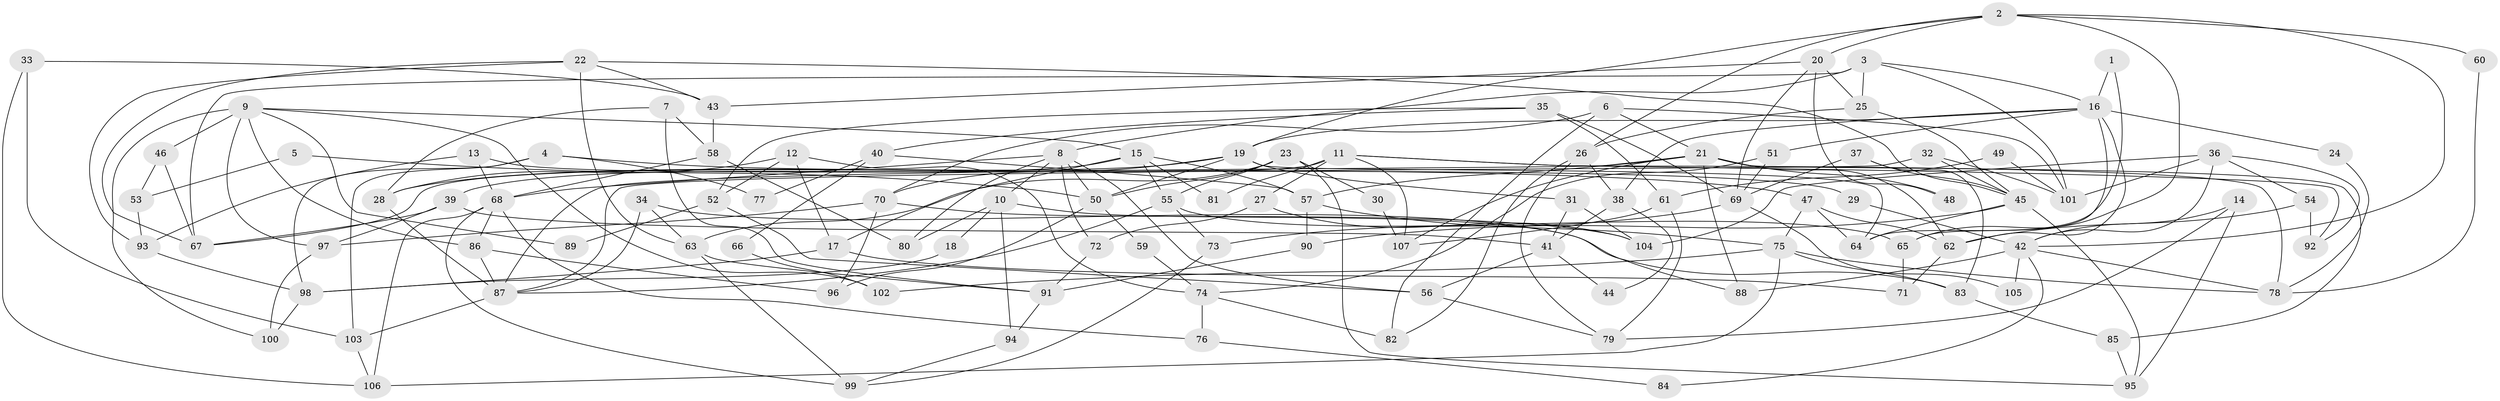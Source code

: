 // Generated by graph-tools (version 1.1) at 2025/11/02/27/25 16:11:19]
// undirected, 107 vertices, 214 edges
graph export_dot {
graph [start="1"]
  node [color=gray90,style=filled];
  1;
  2;
  3;
  4;
  5;
  6;
  7;
  8;
  9;
  10;
  11;
  12;
  13;
  14;
  15;
  16;
  17;
  18;
  19;
  20;
  21;
  22;
  23;
  24;
  25;
  26;
  27;
  28;
  29;
  30;
  31;
  32;
  33;
  34;
  35;
  36;
  37;
  38;
  39;
  40;
  41;
  42;
  43;
  44;
  45;
  46;
  47;
  48;
  49;
  50;
  51;
  52;
  53;
  54;
  55;
  56;
  57;
  58;
  59;
  60;
  61;
  62;
  63;
  64;
  65;
  66;
  67;
  68;
  69;
  70;
  71;
  72;
  73;
  74;
  75;
  76;
  77;
  78;
  79;
  80;
  81;
  82;
  83;
  84;
  85;
  86;
  87;
  88;
  89;
  90;
  91;
  92;
  93;
  94;
  95;
  96;
  97;
  98;
  99;
  100;
  101;
  102;
  103;
  104;
  105;
  106;
  107;
  1 -- 64;
  1 -- 16;
  2 -- 19;
  2 -- 42;
  2 -- 20;
  2 -- 26;
  2 -- 60;
  2 -- 65;
  3 -- 16;
  3 -- 25;
  3 -- 8;
  3 -- 67;
  3 -- 101;
  4 -- 103;
  4 -- 47;
  4 -- 77;
  4 -- 98;
  5 -- 53;
  5 -- 50;
  6 -- 21;
  6 -- 101;
  6 -- 70;
  6 -- 82;
  7 -- 91;
  7 -- 58;
  7 -- 28;
  8 -- 50;
  8 -- 10;
  8 -- 56;
  8 -- 68;
  8 -- 72;
  8 -- 80;
  9 -- 97;
  9 -- 15;
  9 -- 46;
  9 -- 86;
  9 -- 89;
  9 -- 100;
  9 -- 102;
  10 -- 80;
  10 -- 18;
  10 -- 88;
  10 -- 94;
  11 -- 92;
  11 -- 78;
  11 -- 27;
  11 -- 67;
  11 -- 81;
  11 -- 107;
  12 -- 17;
  12 -- 74;
  12 -- 28;
  12 -- 52;
  13 -- 68;
  13 -- 93;
  13 -- 29;
  14 -- 79;
  14 -- 95;
  14 -- 42;
  15 -- 57;
  15 -- 17;
  15 -- 39;
  15 -- 55;
  15 -- 81;
  16 -- 65;
  16 -- 19;
  16 -- 24;
  16 -- 38;
  16 -- 51;
  16 -- 62;
  17 -- 98;
  17 -- 71;
  18 -- 98;
  19 -- 28;
  19 -- 70;
  19 -- 31;
  19 -- 50;
  19 -- 64;
  20 -- 25;
  20 -- 43;
  20 -- 48;
  20 -- 69;
  21 -- 88;
  21 -- 87;
  21 -- 48;
  21 -- 57;
  21 -- 62;
  21 -- 85;
  21 -- 107;
  22 -- 67;
  22 -- 45;
  22 -- 43;
  22 -- 63;
  22 -- 93;
  23 -- 50;
  23 -- 55;
  23 -- 30;
  23 -- 63;
  23 -- 95;
  24 -- 78;
  25 -- 26;
  25 -- 45;
  26 -- 38;
  26 -- 79;
  26 -- 82;
  27 -- 72;
  27 -- 104;
  28 -- 87;
  29 -- 42;
  30 -- 107;
  31 -- 41;
  31 -- 104;
  32 -- 45;
  32 -- 87;
  32 -- 101;
  33 -- 106;
  33 -- 43;
  33 -- 103;
  34 -- 63;
  34 -- 87;
  34 -- 83;
  35 -- 69;
  35 -- 52;
  35 -- 40;
  35 -- 61;
  36 -- 101;
  36 -- 104;
  36 -- 42;
  36 -- 54;
  36 -- 92;
  37 -- 45;
  37 -- 83;
  37 -- 69;
  38 -- 41;
  38 -- 44;
  39 -- 67;
  39 -- 41;
  39 -- 97;
  40 -- 57;
  40 -- 66;
  40 -- 77;
  41 -- 56;
  41 -- 44;
  42 -- 78;
  42 -- 84;
  42 -- 88;
  42 -- 105;
  43 -- 58;
  45 -- 90;
  45 -- 64;
  45 -- 95;
  46 -- 67;
  46 -- 53;
  47 -- 75;
  47 -- 62;
  47 -- 64;
  49 -- 61;
  49 -- 101;
  50 -- 96;
  50 -- 59;
  51 -- 69;
  51 -- 74;
  52 -- 56;
  52 -- 89;
  53 -- 93;
  54 -- 62;
  54 -- 92;
  55 -- 73;
  55 -- 65;
  55 -- 87;
  56 -- 79;
  57 -- 75;
  57 -- 90;
  58 -- 68;
  58 -- 80;
  59 -- 74;
  60 -- 78;
  61 -- 107;
  61 -- 79;
  62 -- 71;
  63 -- 91;
  63 -- 99;
  65 -- 71;
  66 -- 102;
  68 -- 86;
  68 -- 76;
  68 -- 99;
  68 -- 106;
  69 -- 73;
  69 -- 105;
  70 -- 104;
  70 -- 96;
  70 -- 97;
  72 -- 91;
  73 -- 99;
  74 -- 82;
  74 -- 76;
  75 -- 106;
  75 -- 83;
  75 -- 78;
  75 -- 102;
  76 -- 84;
  83 -- 85;
  85 -- 95;
  86 -- 87;
  86 -- 96;
  87 -- 103;
  90 -- 91;
  91 -- 94;
  93 -- 98;
  94 -- 99;
  97 -- 100;
  98 -- 100;
  103 -- 106;
}
